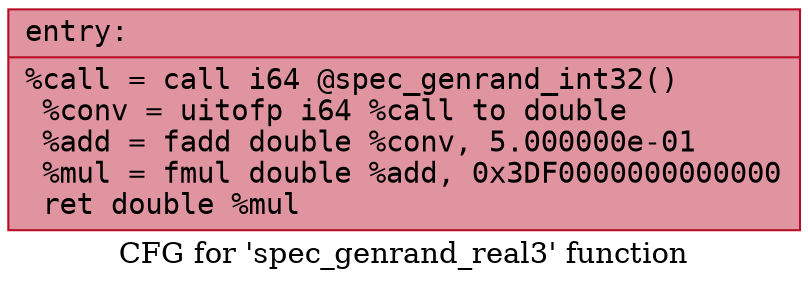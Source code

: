 digraph "CFG for 'spec_genrand_real3' function" {
	label="CFG for 'spec_genrand_real3' function";

	Node0x5614a63e9970 [shape=record,color="#b70d28ff", style=filled, fillcolor="#b70d2870" fontname="Courier",label="{entry:\l|  %call = call i64 @spec_genrand_int32()\l  %conv = uitofp i64 %call to double\l  %add = fadd double %conv, 5.000000e-01\l  %mul = fmul double %add, 0x3DF0000000000000\l  ret double %mul\l}"];
}
